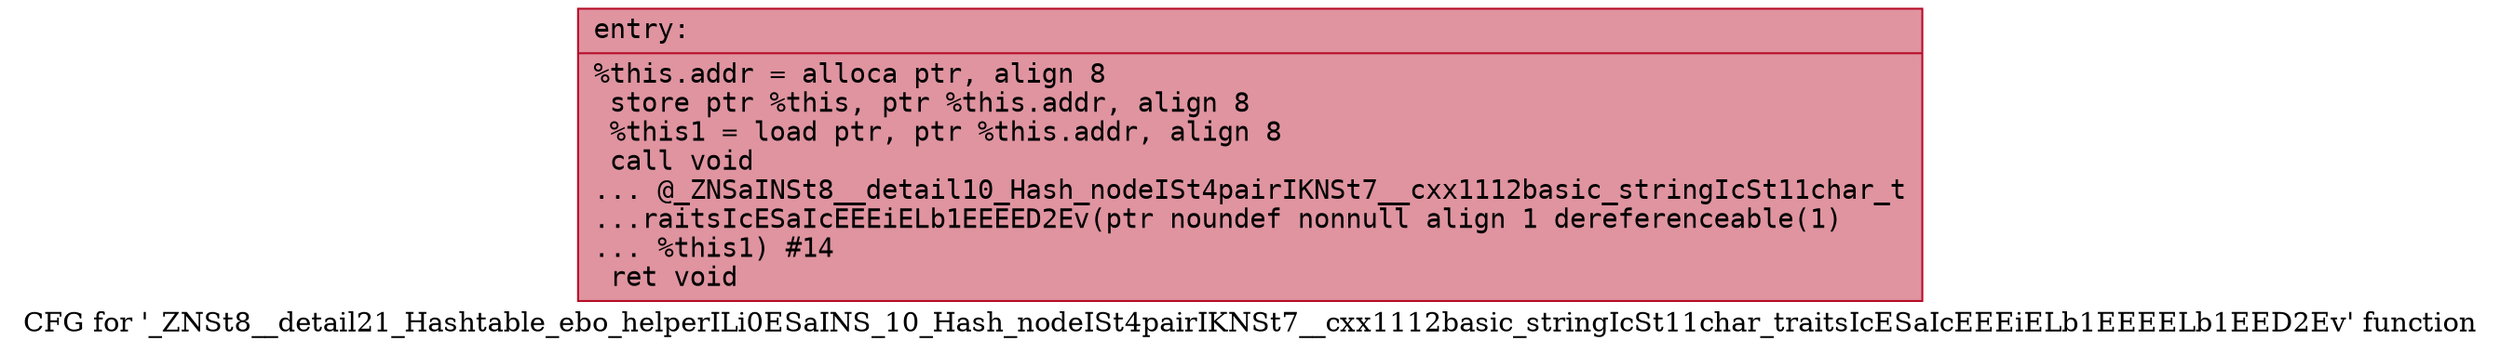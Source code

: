 digraph "CFG for '_ZNSt8__detail21_Hashtable_ebo_helperILi0ESaINS_10_Hash_nodeISt4pairIKNSt7__cxx1112basic_stringIcSt11char_traitsIcESaIcEEEiELb1EEEELb1EED2Ev' function" {
	label="CFG for '_ZNSt8__detail21_Hashtable_ebo_helperILi0ESaINS_10_Hash_nodeISt4pairIKNSt7__cxx1112basic_stringIcSt11char_traitsIcESaIcEEEiELb1EEEELb1EED2Ev' function";

	Node0x55bfca14b580 [shape=record,color="#b70d28ff", style=filled, fillcolor="#b70d2870" fontname="Courier",label="{entry:\l|  %this.addr = alloca ptr, align 8\l  store ptr %this, ptr %this.addr, align 8\l  %this1 = load ptr, ptr %this.addr, align 8\l  call void\l... @_ZNSaINSt8__detail10_Hash_nodeISt4pairIKNSt7__cxx1112basic_stringIcSt11char_t\l...raitsIcESaIcEEEiELb1EEEED2Ev(ptr noundef nonnull align 1 dereferenceable(1)\l... %this1) #14\l  ret void\l}"];
}
